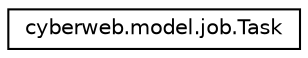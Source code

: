 digraph G
{
  edge [fontname="Helvetica",fontsize="10",labelfontname="Helvetica",labelfontsize="10"];
  node [fontname="Helvetica",fontsize="10",shape=record];
  rankdir="LR";
  Node1 [label="cyberweb.model.job.Task",height=0.2,width=0.4,color="black", fillcolor="white", style="filled",URL="$classcyberweb_1_1model_1_1job_1_1_task.html"];
}
